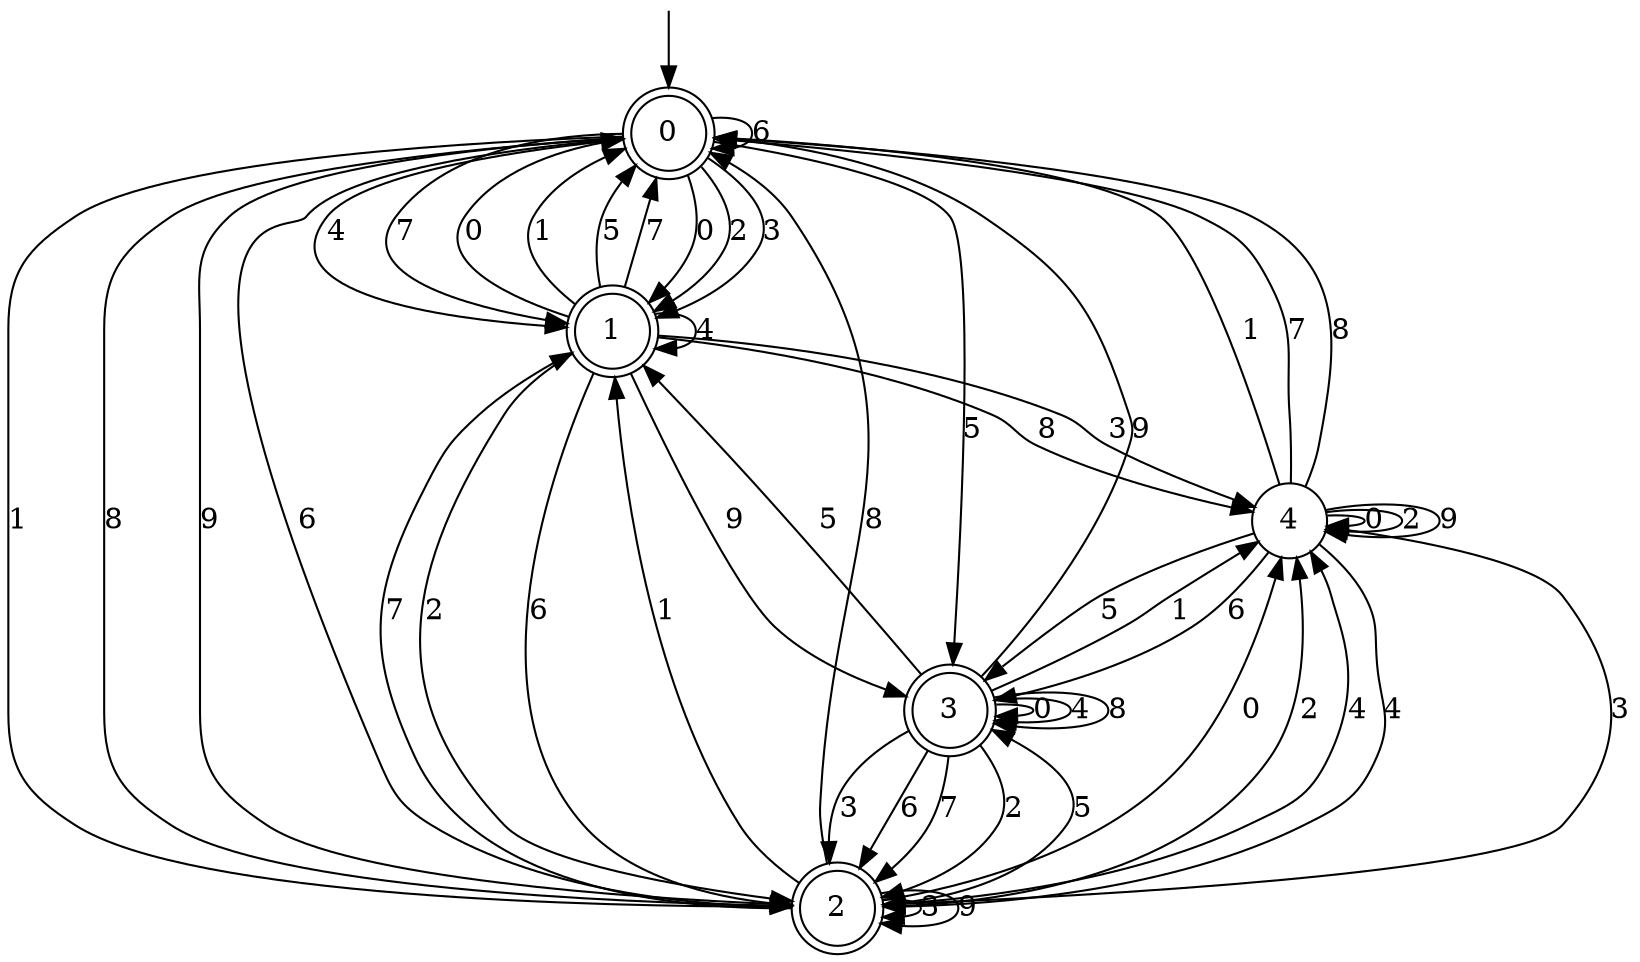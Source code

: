 digraph g {

	s0 [shape="doublecircle" label="0"];
	s1 [shape="doublecircle" label="1"];
	s2 [shape="doublecircle" label="2"];
	s3 [shape="doublecircle" label="3"];
	s4 [shape="circle" label="4"];
	s0 -> s1 [label="0"];
	s0 -> s2 [label="1"];
	s0 -> s1 [label="2"];
	s0 -> s1 [label="3"];
	s0 -> s1 [label="4"];
	s0 -> s3 [label="5"];
	s0 -> s0 [label="6"];
	s0 -> s1 [label="7"];
	s0 -> s2 [label="8"];
	s0 -> s2 [label="9"];
	s1 -> s0 [label="0"];
	s1 -> s0 [label="1"];
	s1 -> s2 [label="2"];
	s1 -> s4 [label="3"];
	s1 -> s1 [label="4"];
	s1 -> s0 [label="5"];
	s1 -> s2 [label="6"];
	s1 -> s0 [label="7"];
	s1 -> s4 [label="8"];
	s1 -> s3 [label="9"];
	s2 -> s4 [label="0"];
	s2 -> s1 [label="1"];
	s2 -> s4 [label="2"];
	s2 -> s2 [label="3"];
	s2 -> s4 [label="4"];
	s2 -> s3 [label="5"];
	s2 -> s0 [label="6"];
	s2 -> s1 [label="7"];
	s2 -> s0 [label="8"];
	s2 -> s2 [label="9"];
	s3 -> s3 [label="0"];
	s3 -> s4 [label="1"];
	s3 -> s2 [label="2"];
	s3 -> s2 [label="3"];
	s3 -> s3 [label="4"];
	s3 -> s1 [label="5"];
	s3 -> s2 [label="6"];
	s3 -> s2 [label="7"];
	s3 -> s3 [label="8"];
	s3 -> s0 [label="9"];
	s4 -> s4 [label="0"];
	s4 -> s0 [label="1"];
	s4 -> s4 [label="2"];
	s4 -> s2 [label="3"];
	s4 -> s2 [label="4"];
	s4 -> s3 [label="5"];
	s4 -> s3 [label="6"];
	s4 -> s0 [label="7"];
	s4 -> s0 [label="8"];
	s4 -> s4 [label="9"];

__start0 [label="" shape="none" width="0" height="0"];
__start0 -> s0;

}
